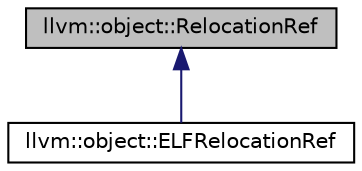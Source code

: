 digraph "llvm::object::RelocationRef"
{
 // LATEX_PDF_SIZE
  bgcolor="transparent";
  edge [fontname="Helvetica",fontsize="10",labelfontname="Helvetica",labelfontsize="10"];
  node [fontname="Helvetica",fontsize="10",shape="box"];
  Node1 [label="llvm::object::RelocationRef",height=0.2,width=0.4,color="black", fillcolor="grey75", style="filled", fontcolor="black",tooltip="This is a value type class that represents a single relocation in the list of relocations in the obje..."];
  Node1 -> Node2 [dir="back",color="midnightblue",fontsize="10",style="solid",fontname="Helvetica"];
  Node2 [label="llvm::object::ELFRelocationRef",height=0.2,width=0.4,color="black",URL="$classllvm_1_1object_1_1ELFRelocationRef.html",tooltip=" "];
}
